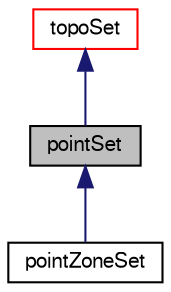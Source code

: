 digraph "pointSet"
{
  bgcolor="transparent";
  edge [fontname="FreeSans",fontsize="10",labelfontname="FreeSans",labelfontsize="10"];
  node [fontname="FreeSans",fontsize="10",shape=record];
  Node0 [label="pointSet",height=0.2,width=0.4,color="black", fillcolor="grey75", style="filled", fontcolor="black"];
  Node1 -> Node0 [dir="back",color="midnightblue",fontsize="10",style="solid",fontname="FreeSans"];
  Node1 [label="topoSet",height=0.2,width=0.4,color="red",URL="$a25462.html",tooltip="General set of labels of mesh quantity (points, cells, faces). "];
  Node0 -> Node10 [dir="back",color="midnightblue",fontsize="10",style="solid",fontname="FreeSans"];
  Node10 [label="pointZoneSet",height=0.2,width=0.4,color="black",URL="$a25458.html",tooltip="Like pointSet but updates pointZone when writing. "];
}
